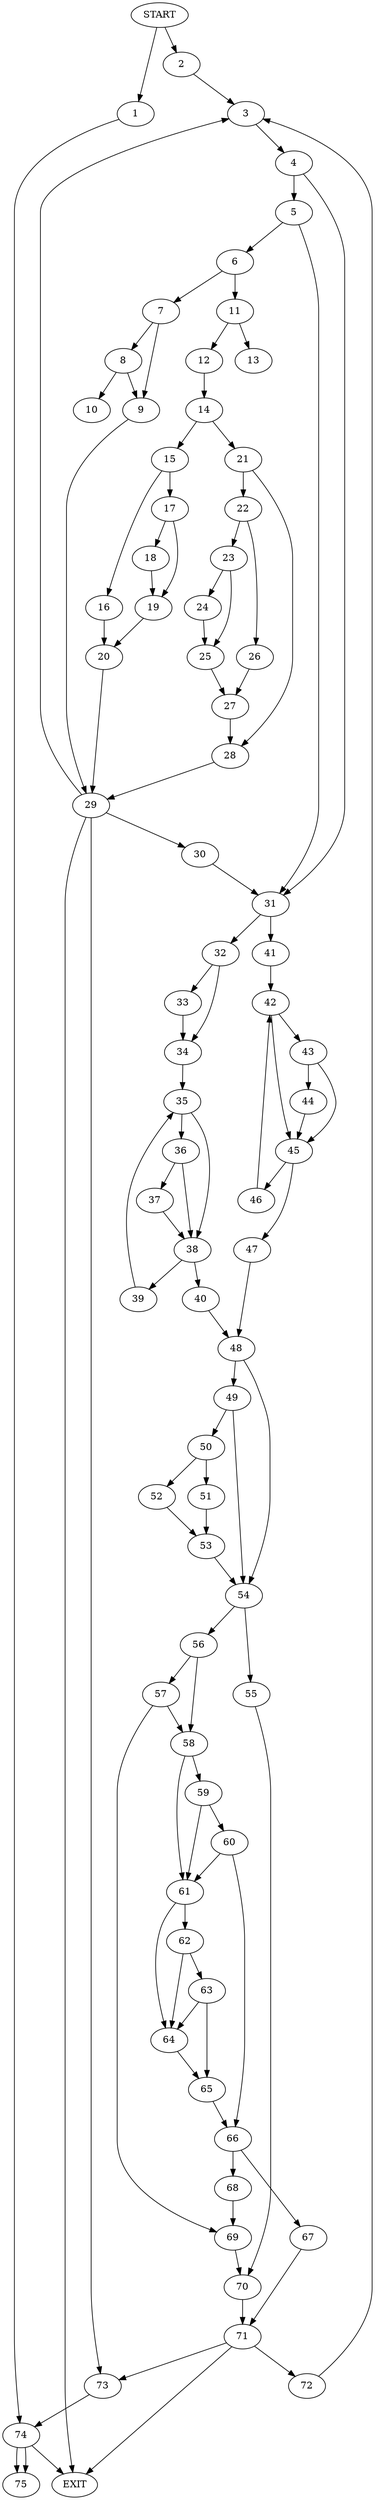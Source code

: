 digraph { 
0 [label="START"];
1;
2;
3;
4;
5;
6;
7;
8;
9;
10;
11;
12;
13;
14;
15;
16;
17;
18;
19;
20;
21;
22;
23;
24;
25;
26;
27;
28;
29;
30;
31;
32;
33;
34;
35;
36;
37;
38;
39;
40;
41;
42;
43;
44;
45;
46;
47;
48;
49;
50;
51;
52;
53;
54;
55;
56;
57;
58;
59;
60;
61;
62;
63;
64;
65;
66;
67;
68;
69;
70;
71;
72;
73;
74;
75;
76[label="EXIT"];
0 -> 1;
0 -> 2;
1 -> 74;
2 -> 3;
3 -> 4;
4 -> 5;
4 -> 31;
5 -> 6;
5 -> 31;
6 -> 7;
6 -> 11;
7 -> 9;
7 -> 8;
8 -> 9;
8 -> 10;
9 -> 29;
11 -> 12;
11 -> 13;
12 -> 14;
14 -> 15;
14 -> 21;
15 -> 16;
15 -> 17;
16 -> 20;
17 -> 18;
17 -> 19;
18 -> 19;
19 -> 20;
20 -> 29;
21 -> 22;
21 -> 28;
22 -> 23;
22 -> 26;
23 -> 24;
23 -> 25;
24 -> 25;
25 -> 27;
26 -> 27;
27 -> 28;
28 -> 29;
29 -> 76;
29 -> 30;
29:s2 -> 73;
29:s3 -> 3;
30 -> 31;
31 -> 32;
31 -> 41;
32 -> 33;
32 -> 34;
33 -> 34;
34 -> 35;
35 -> 36;
35 -> 38;
36 -> 37;
36 -> 38;
37 -> 38;
38 -> 39;
38 -> 40;
39 -> 35;
40 -> 48;
41 -> 42;
42 -> 43;
42 -> 45;
43 -> 44;
43 -> 45;
44 -> 45;
45 -> 46;
45 -> 47;
46 -> 42;
47 -> 48;
48 -> 49;
48 -> 54;
49 -> 50;
49 -> 54;
50 -> 51;
50 -> 52;
51 -> 53;
52 -> 53;
53 -> 54;
54 -> 55;
54 -> 56;
55 -> 70;
56 -> 58;
56 -> 57;
57 -> 58;
57 -> 69;
58 -> 61;
58 -> 59;
59 -> 60;
59 -> 61;
60 -> 66;
60 -> 61;
61 -> 64;
61 -> 62;
62 -> 64;
62 -> 63;
63 -> 64;
63 -> 65;
64 -> 65;
65 -> 66;
66 -> 67;
66 -> 68;
67 -> 71;
68 -> 69;
69 -> 70;
70 -> 71;
71 -> 76;
71 -> 72;
71:s2 -> 73;
72 -> 3;
73 -> 74;
74 -> 76;
74 -> 75;
74:s2 -> 75;
}